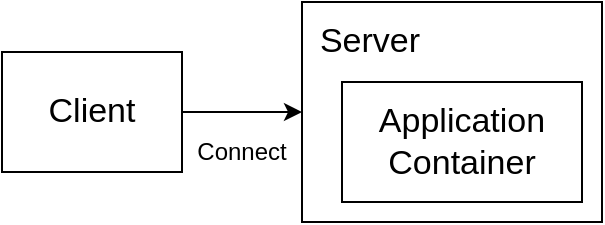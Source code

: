 <mxfile version="15.2.9" type="github">
  <diagram id="GKAAtC38dynGeolD156G" name="Page-1">
    <mxGraphModel dx="652" dy="390" grid="1" gridSize="10" guides="1" tooltips="1" connect="1" arrows="1" fold="1" page="1" pageScale="1" pageWidth="827" pageHeight="1169" math="0" shadow="0">
      <root>
        <mxCell id="0" />
        <mxCell id="1" parent="0" />
        <mxCell id="MURvN9gade4UZ9gh5l-B-1" value="" style="rounded=0;whiteSpace=wrap;html=1;" vertex="1" parent="1">
          <mxGeometry x="360" y="180" width="150" height="110" as="geometry" />
        </mxCell>
        <mxCell id="MURvN9gade4UZ9gh5l-B-2" value="&lt;font style=&quot;font-size: 17px&quot;&gt;Server&lt;/font&gt;" style="text;html=1;strokeColor=none;fillColor=none;align=center;verticalAlign=middle;whiteSpace=wrap;rounded=0;" vertex="1" parent="1">
          <mxGeometry x="374" y="190" width="40" height="20" as="geometry" />
        </mxCell>
        <mxCell id="MURvN9gade4UZ9gh5l-B-4" value="" style="rounded=0;whiteSpace=wrap;html=1;" vertex="1" parent="1">
          <mxGeometry x="380" y="220" width="120" height="60" as="geometry" />
        </mxCell>
        <mxCell id="MURvN9gade4UZ9gh5l-B-5" value="&lt;font style=&quot;font-size: 17px&quot;&gt;Application&lt;br&gt;Container&lt;/font&gt;" style="text;html=1;strokeColor=none;fillColor=none;align=center;verticalAlign=middle;whiteSpace=wrap;rounded=0;" vertex="1" parent="1">
          <mxGeometry x="420" y="240" width="40" height="20" as="geometry" />
        </mxCell>
        <mxCell id="MURvN9gade4UZ9gh5l-B-9" style="edgeStyle=orthogonalEdgeStyle;rounded=0;orthogonalLoop=1;jettySize=auto;html=1;entryX=0;entryY=0.5;entryDx=0;entryDy=0;" edge="1" parent="1" source="MURvN9gade4UZ9gh5l-B-6" target="MURvN9gade4UZ9gh5l-B-1">
          <mxGeometry relative="1" as="geometry" />
        </mxCell>
        <mxCell id="MURvN9gade4UZ9gh5l-B-6" value="" style="rounded=0;whiteSpace=wrap;html=1;" vertex="1" parent="1">
          <mxGeometry x="210" y="205" width="90" height="60" as="geometry" />
        </mxCell>
        <mxCell id="MURvN9gade4UZ9gh5l-B-7" value="&lt;font style=&quot;font-size: 17px&quot;&gt;Client&lt;/font&gt;" style="text;html=1;strokeColor=none;fillColor=none;align=center;verticalAlign=middle;whiteSpace=wrap;rounded=0;" vertex="1" parent="1">
          <mxGeometry x="235" y="225" width="40" height="20" as="geometry" />
        </mxCell>
        <mxCell id="MURvN9gade4UZ9gh5l-B-10" value="Connect" style="text;html=1;strokeColor=none;fillColor=none;align=center;verticalAlign=middle;whiteSpace=wrap;rounded=0;" vertex="1" parent="1">
          <mxGeometry x="310" y="245" width="40" height="20" as="geometry" />
        </mxCell>
      </root>
    </mxGraphModel>
  </diagram>
</mxfile>
